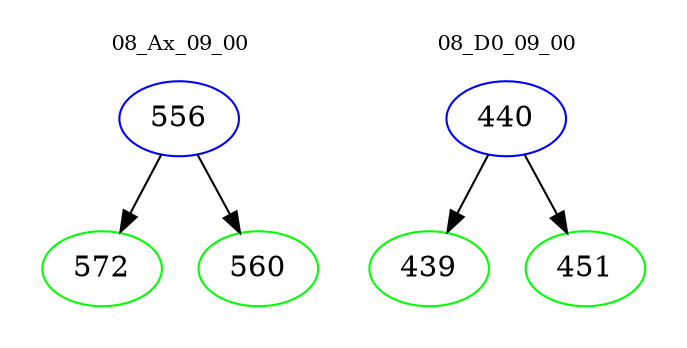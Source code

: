 digraph{
subgraph cluster_0 {
color = white
label = "08_Ax_09_00";
fontsize=10;
T0_556 [label="556", color="blue"]
T0_556 -> T0_572 [color="black"]
T0_572 [label="572", color="green"]
T0_556 -> T0_560 [color="black"]
T0_560 [label="560", color="green"]
}
subgraph cluster_1 {
color = white
label = "08_D0_09_00";
fontsize=10;
T1_440 [label="440", color="blue"]
T1_440 -> T1_439 [color="black"]
T1_439 [label="439", color="green"]
T1_440 -> T1_451 [color="black"]
T1_451 [label="451", color="green"]
}
}
